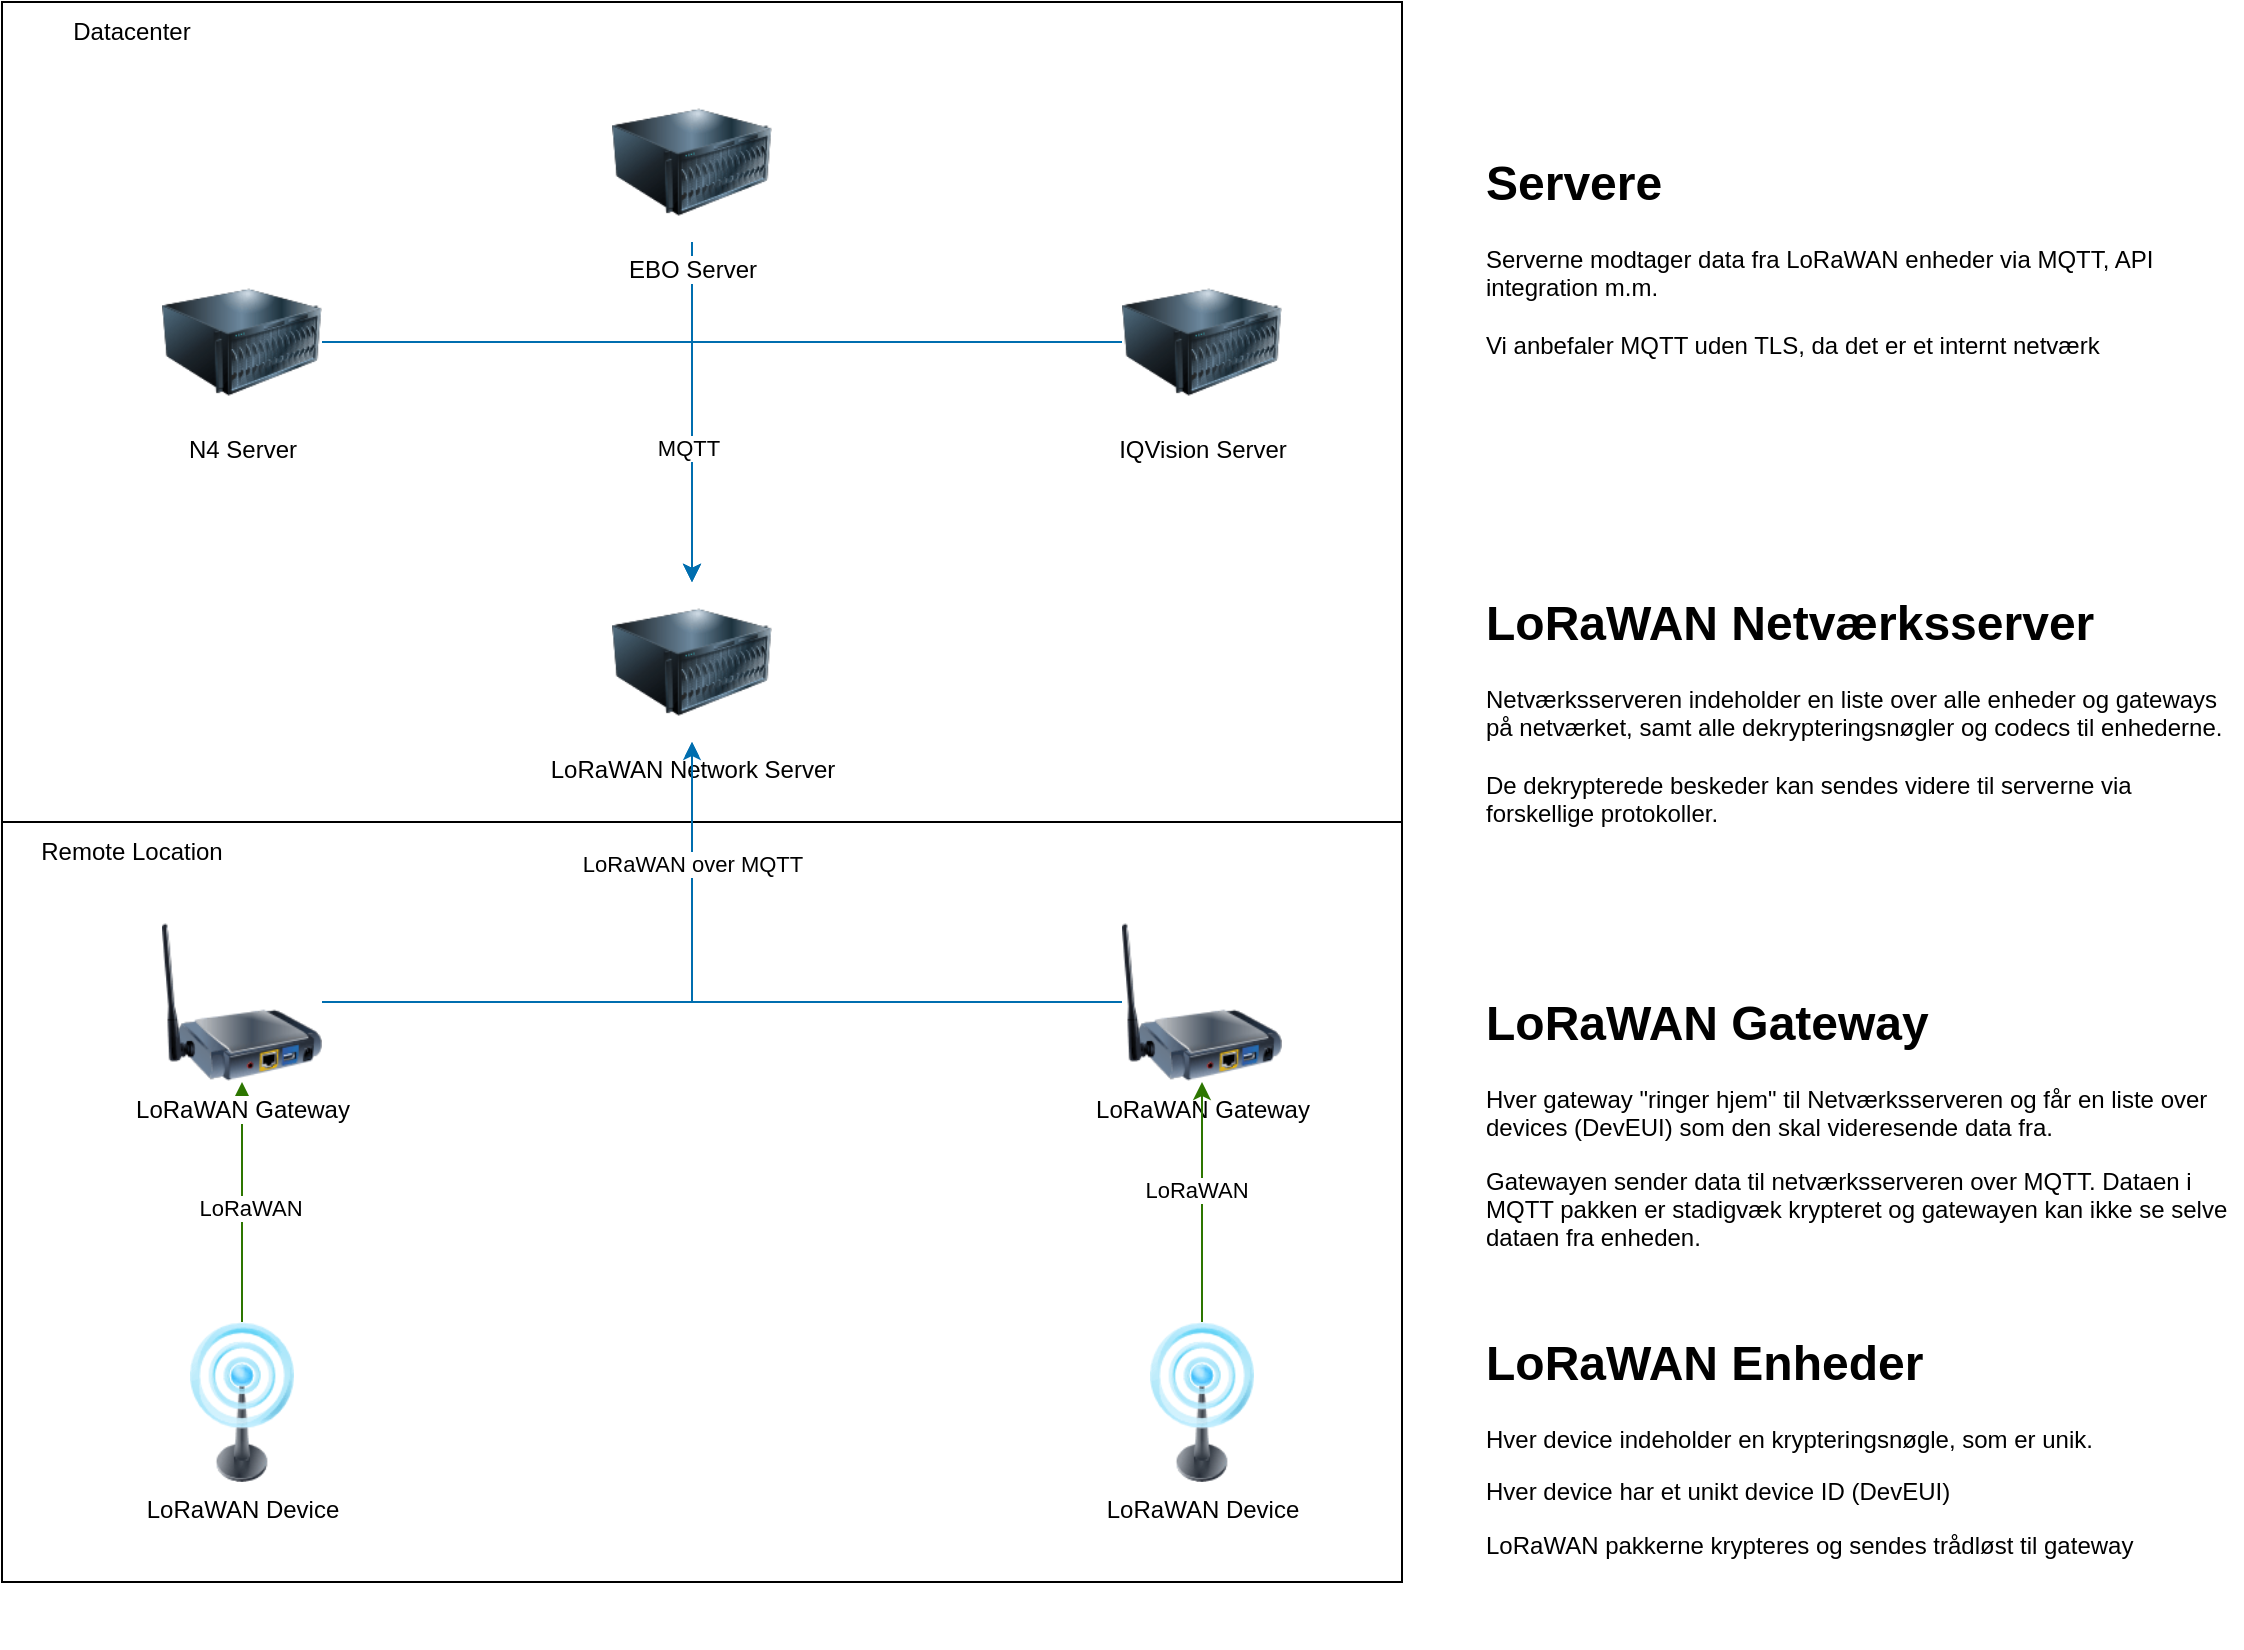 <mxfile version="28.2.8">
  <diagram name="Page-1" id="43wKG7HOP1xWI7Qs5Ktr">
    <mxGraphModel dx="1986" dy="1207" grid="1" gridSize="10" guides="1" tooltips="1" connect="1" arrows="1" fold="1" page="1" pageScale="1" pageWidth="850" pageHeight="1100" math="0" shadow="0">
      <root>
        <mxCell id="0" />
        <mxCell id="1" parent="0" />
        <mxCell id="gUlcQ50aIHoppvj8kaPU-35" value="" style="rounded=0;whiteSpace=wrap;html=1;" parent="1" vertex="1">
          <mxGeometry x="80" y="470" width="700" height="380" as="geometry" />
        </mxCell>
        <mxCell id="gUlcQ50aIHoppvj8kaPU-33" value="" style="rounded=0;whiteSpace=wrap;html=1;" parent="1" vertex="1">
          <mxGeometry x="80" y="60" width="700" height="410" as="geometry" />
        </mxCell>
        <mxCell id="gUlcQ50aIHoppvj8kaPU-15" style="edgeStyle=orthogonalEdgeStyle;rounded=0;orthogonalLoop=1;jettySize=auto;html=1;fillColor=#60a917;strokeColor=#2D7600;" parent="1" source="gUlcQ50aIHoppvj8kaPU-1" target="gUlcQ50aIHoppvj8kaPU-2" edge="1">
          <mxGeometry relative="1" as="geometry" />
        </mxCell>
        <mxCell id="gUlcQ50aIHoppvj8kaPU-31" value="LoRaWAN" style="edgeLabel;html=1;align=center;verticalAlign=middle;resizable=0;points=[];" parent="gUlcQ50aIHoppvj8kaPU-15" vertex="1" connectable="0">
          <mxGeometry x="-0.05" y="-4" relative="1" as="geometry">
            <mxPoint as="offset" />
          </mxGeometry>
        </mxCell>
        <mxCell id="gUlcQ50aIHoppvj8kaPU-1" value="LoRaWAN Device" style="image;html=1;image=img/lib/clip_art/telecommunication/Signal_tower_on_128x128.png" parent="1" vertex="1">
          <mxGeometry x="160" y="720" width="80" height="80" as="geometry" />
        </mxCell>
        <mxCell id="gUlcQ50aIHoppvj8kaPU-16" style="edgeStyle=orthogonalEdgeStyle;rounded=0;orthogonalLoop=1;jettySize=auto;html=1;fillColor=#1ba1e2;strokeColor=#006EAF;" parent="1" source="gUlcQ50aIHoppvj8kaPU-2" target="gUlcQ50aIHoppvj8kaPU-4" edge="1">
          <mxGeometry relative="1" as="geometry" />
        </mxCell>
        <mxCell id="gUlcQ50aIHoppvj8kaPU-2" value="LoRaWAN Gateway" style="image;html=1;image=img/lib/clip_art/networking/Print_Server_Wireless_128x128.png" parent="1" vertex="1">
          <mxGeometry x="160" y="520" width="80" height="80" as="geometry" />
        </mxCell>
        <mxCell id="gUlcQ50aIHoppvj8kaPU-4" value="LoRaWAN Network Server" style="image;html=1;image=img/lib/clip_art/computers/Server_128x128.png" parent="1" vertex="1">
          <mxGeometry x="385" y="350" width="80" height="80" as="geometry" />
        </mxCell>
        <mxCell id="gUlcQ50aIHoppvj8kaPU-17" style="edgeStyle=orthogonalEdgeStyle;rounded=0;orthogonalLoop=1;jettySize=auto;html=1;fillColor=#1ba1e2;strokeColor=#006EAF;" parent="1" source="gUlcQ50aIHoppvj8kaPU-5" target="gUlcQ50aIHoppvj8kaPU-4" edge="1">
          <mxGeometry relative="1" as="geometry" />
        </mxCell>
        <mxCell id="gUlcQ50aIHoppvj8kaPU-5" value="N4 Server" style="image;html=1;image=img/lib/clip_art/computers/Server_128x128.png" parent="1" vertex="1">
          <mxGeometry x="160" y="190" width="80" height="80" as="geometry" />
        </mxCell>
        <mxCell id="gUlcQ50aIHoppvj8kaPU-18" style="edgeStyle=orthogonalEdgeStyle;rounded=0;orthogonalLoop=1;jettySize=auto;html=1;fillColor=#1ba1e2;strokeColor=#006EAF;" parent="1" source="gUlcQ50aIHoppvj8kaPU-6" target="gUlcQ50aIHoppvj8kaPU-4" edge="1">
          <mxGeometry relative="1" as="geometry" />
        </mxCell>
        <mxCell id="gUlcQ50aIHoppvj8kaPU-6" value="EBO Server" style="image;html=1;image=img/lib/clip_art/computers/Server_128x128.png" parent="1" vertex="1">
          <mxGeometry x="385" y="100" width="80" height="80" as="geometry" />
        </mxCell>
        <mxCell id="gUlcQ50aIHoppvj8kaPU-19" style="edgeStyle=orthogonalEdgeStyle;rounded=0;orthogonalLoop=1;jettySize=auto;html=1;fillColor=#1ba1e2;strokeColor=#006EAF;" parent="1" source="gUlcQ50aIHoppvj8kaPU-7" target="gUlcQ50aIHoppvj8kaPU-4" edge="1">
          <mxGeometry relative="1" as="geometry" />
        </mxCell>
        <mxCell id="gUlcQ50aIHoppvj8kaPU-29" value="MQTT" style="edgeLabel;html=1;align=center;verticalAlign=middle;resizable=0;points=[];" parent="gUlcQ50aIHoppvj8kaPU-19" vertex="1" connectable="0">
          <mxGeometry x="0.6" y="-2" relative="1" as="geometry">
            <mxPoint as="offset" />
          </mxGeometry>
        </mxCell>
        <mxCell id="gUlcQ50aIHoppvj8kaPU-7" value="IQVision Server" style="image;html=1;image=img/lib/clip_art/computers/Server_128x128.png" parent="1" vertex="1">
          <mxGeometry x="640" y="190" width="80" height="80" as="geometry" />
        </mxCell>
        <mxCell id="gUlcQ50aIHoppvj8kaPU-14" style="edgeStyle=orthogonalEdgeStyle;rounded=0;orthogonalLoop=1;jettySize=auto;html=1;fillColor=#1ba1e2;strokeColor=#006EAF;" parent="1" source="gUlcQ50aIHoppvj8kaPU-11" target="gUlcQ50aIHoppvj8kaPU-4" edge="1">
          <mxGeometry relative="1" as="geometry" />
        </mxCell>
        <mxCell id="gUlcQ50aIHoppvj8kaPU-30" value="LoRaWAN over MQTT" style="edgeLabel;html=1;align=center;verticalAlign=middle;resizable=0;points=[];" parent="gUlcQ50aIHoppvj8kaPU-14" vertex="1" connectable="0">
          <mxGeometry x="0.646" relative="1" as="geometry">
            <mxPoint as="offset" />
          </mxGeometry>
        </mxCell>
        <mxCell id="gUlcQ50aIHoppvj8kaPU-11" value="LoRaWAN Gateway" style="image;html=1;image=img/lib/clip_art/networking/Print_Server_Wireless_128x128.png" parent="1" vertex="1">
          <mxGeometry x="640" y="520" width="80" height="80" as="geometry" />
        </mxCell>
        <mxCell id="gUlcQ50aIHoppvj8kaPU-13" style="edgeStyle=orthogonalEdgeStyle;rounded=0;orthogonalLoop=1;jettySize=auto;html=1;fillColor=#60a917;strokeColor=#2D7600;" parent="1" source="gUlcQ50aIHoppvj8kaPU-12" target="gUlcQ50aIHoppvj8kaPU-11" edge="1">
          <mxGeometry relative="1" as="geometry" />
        </mxCell>
        <mxCell id="gUlcQ50aIHoppvj8kaPU-32" value="LoRaWAN" style="edgeLabel;html=1;align=center;verticalAlign=middle;resizable=0;points=[];" parent="gUlcQ50aIHoppvj8kaPU-13" vertex="1" connectable="0">
          <mxGeometry x="0.1" y="3" relative="1" as="geometry">
            <mxPoint as="offset" />
          </mxGeometry>
        </mxCell>
        <mxCell id="gUlcQ50aIHoppvj8kaPU-12" value="LoRaWAN Device" style="image;html=1;image=img/lib/clip_art/telecommunication/Signal_tower_on_128x128.png" parent="1" vertex="1">
          <mxGeometry x="640" y="720" width="80" height="80" as="geometry" />
        </mxCell>
        <mxCell id="gUlcQ50aIHoppvj8kaPU-25" value="&lt;h1 style=&quot;margin-top: 0px;&quot;&gt;LoRaWAN Enheder&lt;/h1&gt;&lt;p&gt;Hver device indeholder en krypteringsnøgle, som er unik.&amp;nbsp;&lt;/p&gt;&lt;p&gt;Hver device har et unikt device ID (DevEUI)&lt;/p&gt;&lt;p&gt;LoRaWAN pakkerne krypteres og sendes trådløst til gateway&lt;/p&gt;" style="text;html=1;whiteSpace=wrap;overflow=hidden;rounded=0;" parent="1" vertex="1">
          <mxGeometry x="820" y="720" width="380" height="160" as="geometry" />
        </mxCell>
        <mxCell id="gUlcQ50aIHoppvj8kaPU-26" value="&lt;h1 style=&quot;margin-top: 0px;&quot;&gt;LoRaWAN Gateway&lt;/h1&gt;&lt;p&gt;Hver gateway &quot;ringer hjem&quot; til Netværksserveren og får en liste over devices (DevEUI) som den skal videresende data fra.&lt;/p&gt;&lt;p&gt;Gatewayen sender data til netværksserveren over MQTT. Dataen i MQTT pakken er stadigvæk krypteret og gatewayen kan ikke se selve dataen fra enheden.&lt;/p&gt;" style="text;html=1;whiteSpace=wrap;overflow=hidden;rounded=0;" parent="1" vertex="1">
          <mxGeometry x="820" y="550" width="380" height="140" as="geometry" />
        </mxCell>
        <mxCell id="gUlcQ50aIHoppvj8kaPU-27" value="&lt;h1 style=&quot;margin-top: 0px;&quot;&gt;LoRaWAN Netværksserver&lt;/h1&gt;&lt;div&gt;Netværksserveren indeholder en liste over alle enheder og gateways på netværket, samt alle dekrypteringsnøgler og codecs til enhederne.&lt;/div&gt;&lt;div&gt;&lt;br&gt;&lt;/div&gt;&lt;div&gt;De dekrypterede beskeder kan sendes videre til serverne via forskellige protokoller.&lt;/div&gt;" style="text;html=1;whiteSpace=wrap;overflow=hidden;rounded=0;" parent="1" vertex="1">
          <mxGeometry x="820" y="350" width="380" height="170" as="geometry" />
        </mxCell>
        <mxCell id="gUlcQ50aIHoppvj8kaPU-28" value="&lt;h1 style=&quot;margin-top: 0px;&quot;&gt;Servere&lt;/h1&gt;&lt;div&gt;Serverne modtager data fra LoRaWAN enheder via MQTT, API integration m.m.&lt;/div&gt;&lt;div&gt;&lt;br&gt;&lt;/div&gt;&lt;div&gt;Vi anbefaler MQTT uden TLS, da det er et internt netværk&lt;/div&gt;" style="text;html=1;whiteSpace=wrap;overflow=hidden;rounded=0;" parent="1" vertex="1">
          <mxGeometry x="820" y="130" width="380" height="170" as="geometry" />
        </mxCell>
        <mxCell id="gUlcQ50aIHoppvj8kaPU-34" value="Datacenter" style="text;html=1;whiteSpace=wrap;strokeColor=none;fillColor=none;align=center;verticalAlign=middle;rounded=0;" parent="1" vertex="1">
          <mxGeometry x="80" y="60" width="130" height="30" as="geometry" />
        </mxCell>
        <mxCell id="gUlcQ50aIHoppvj8kaPU-36" value="Remote Location" style="text;html=1;whiteSpace=wrap;strokeColor=none;fillColor=none;align=center;verticalAlign=middle;rounded=0;" parent="1" vertex="1">
          <mxGeometry x="80" y="470" width="130" height="30" as="geometry" />
        </mxCell>
      </root>
    </mxGraphModel>
  </diagram>
</mxfile>

